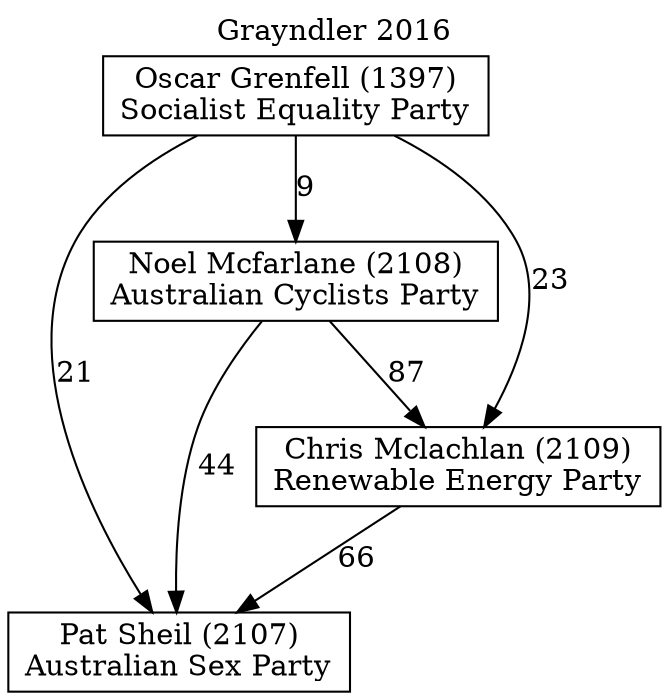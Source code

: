 // House preference flow
digraph "Pat Sheil (2107)_Grayndler_2016" {
	graph [label="Grayndler 2016" labelloc=t mclimit=10]
	node [shape=box]
	"Pat Sheil (2107)" [label="Pat Sheil (2107)
Australian Sex Party"]
	"Oscar Grenfell (1397)" [label="Oscar Grenfell (1397)
Socialist Equality Party"]
	"Noel Mcfarlane (2108)" [label="Noel Mcfarlane (2108)
Australian Cyclists Party"]
	"Chris Mclachlan (2109)" [label="Chris Mclachlan (2109)
Renewable Energy Party"]
	"Noel Mcfarlane (2108)" -> "Pat Sheil (2107)" [label=44]
	"Oscar Grenfell (1397)" -> "Pat Sheil (2107)" [label=21]
	"Oscar Grenfell (1397)" -> "Chris Mclachlan (2109)" [label=23]
	"Chris Mclachlan (2109)" -> "Pat Sheil (2107)" [label=66]
	"Oscar Grenfell (1397)" -> "Noel Mcfarlane (2108)" [label=9]
	"Noel Mcfarlane (2108)" -> "Chris Mclachlan (2109)" [label=87]
}
